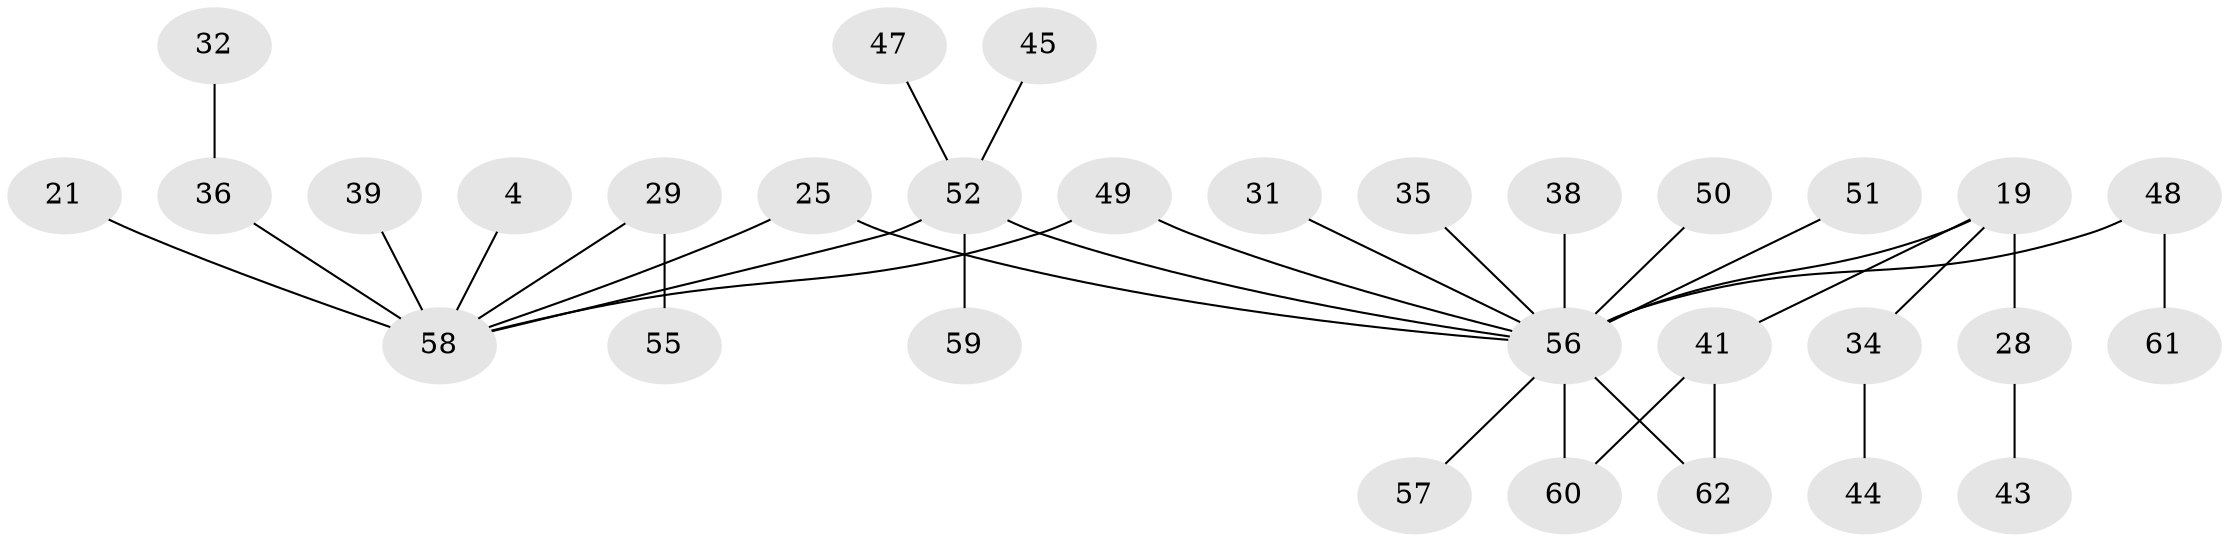 // original degree distribution, {7: 0.016129032258064516, 4: 0.0967741935483871, 6: 0.03225806451612903, 1: 0.3387096774193548, 3: 0.1935483870967742, 2: 0.3225806451612903}
// Generated by graph-tools (version 1.1) at 2025/44/03/04/25 21:44:59]
// undirected, 31 vertices, 34 edges
graph export_dot {
graph [start="1"]
  node [color=gray90,style=filled];
  4;
  19 [super="+16"];
  21 [super="+12"];
  25 [super="+8"];
  28;
  29 [super="+22"];
  31;
  32;
  34;
  35;
  36 [super="+15"];
  38;
  39 [super="+27"];
  41;
  43;
  44;
  45;
  47;
  48;
  49 [super="+42"];
  50;
  51;
  52 [super="+17+23+40"];
  55;
  56 [super="+18+14+24+26+30"];
  57;
  58 [super="+6"];
  59 [super="+54"];
  60 [super="+37"];
  61;
  62 [super="+53"];
  4 -- 58;
  19 -- 28;
  19 -- 34;
  19 -- 41 [weight=2];
  19 -- 56;
  21 -- 58;
  25 -- 56;
  25 -- 58;
  28 -- 43;
  29 -- 58;
  29 -- 55;
  31 -- 56;
  32 -- 36;
  34 -- 44;
  35 -- 56;
  36 -- 58 [weight=3];
  38 -- 56;
  39 -- 58;
  41 -- 60;
  41 -- 62;
  45 -- 52;
  47 -- 52;
  48 -- 61;
  48 -- 56;
  49 -- 56;
  49 -- 58;
  50 -- 56;
  51 -- 56;
  52 -- 56;
  52 -- 58;
  52 -- 59 [weight=2];
  56 -- 57;
  56 -- 60 [weight=2];
  56 -- 62;
}
